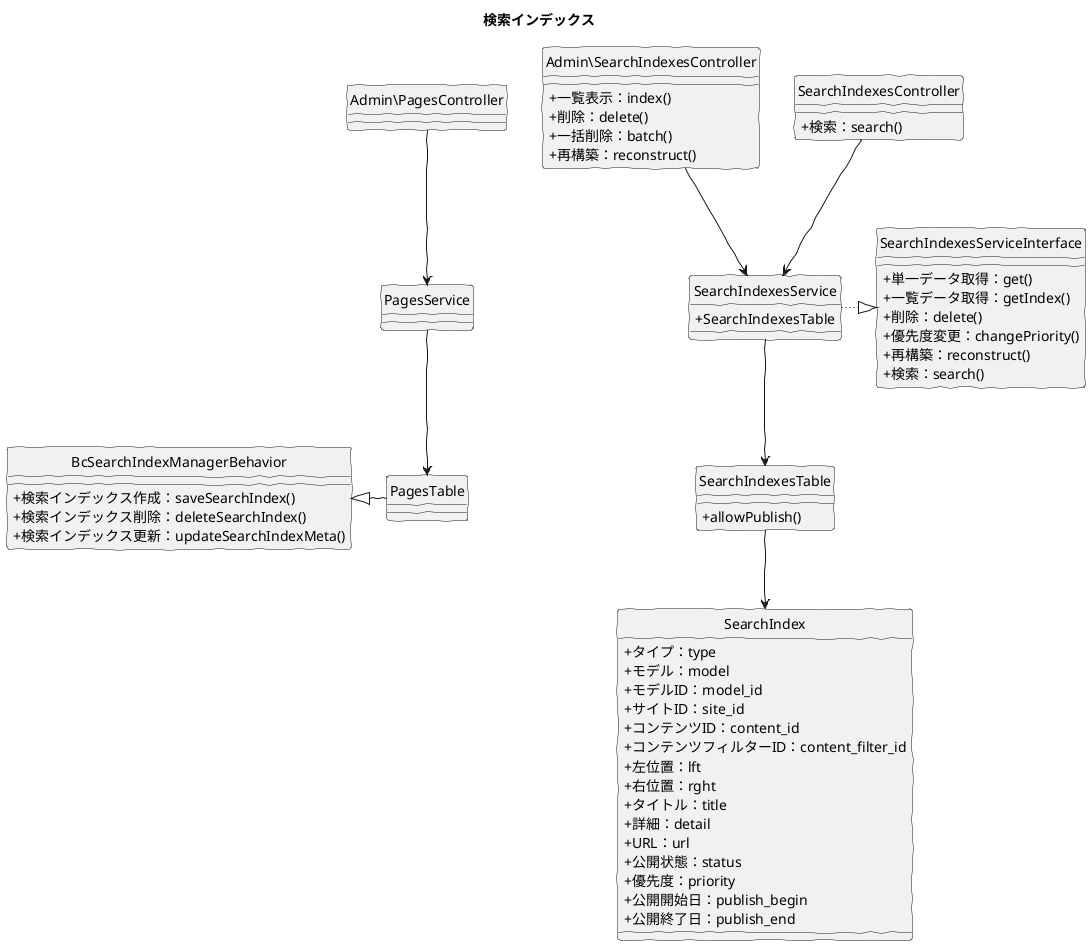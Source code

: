 @startuml
skinparam handwritten true
skinparam backgroundColor white
hide circle
skinparam classAttributeIconSize 0

title 検索インデックス

class Admin\SearchIndexesController {
	+ 一覧表示：index()
	+ 削除：delete()
	+ 一括削除：batch()
	+ 再構築：reconstruct()
}

class SearchIndexesController {
	+ 検索：search()
}

class SearchIndexesServiceInterface {
	+ 単一データ取得：get()
	+ 一覧データ取得：getIndex()
	+ 削除：delete()
	+ 優先度変更：changePriority()
	+ 再構築：reconstruct()
	+ 検索：search()  
}

class SearchIndexesService {
	+ SearchIndexesTable
}

class SearchIndexesTable {
	+ allowPublish()
}

class BcSearchIndexManagerBehavior {
    + 検索インデックス作成：saveSearchIndex()
    + 検索インデックス削除：deleteSearchIndex()
    + 検索インデックス更新：updateSearchIndexMeta()
}

class SearchIndex {
    + タイプ：type
    + モデル：model
    + モデルID：model_id
    + サイトID：site_id
    + コンテンツID：content_id
    + コンテンツフィルターID：content_filter_id
    + 左位置：lft
    + 右位置：rght
    + タイトル：title
    + 詳細：detail
    + URL：url
    + 公開状態：status
    + 優先度：priority
    + 公開開始日：publish_begin
    + 公開終了日：publish_end
}

Admin\SearchIndexesController -down-> SearchIndexesService
SearchIndexesController -down-> SearchIndexesService
SearchIndexesService -right[dotted]-|> SearchIndexesServiceInterface
SearchIndexesService -down-> SearchIndexesTable
SearchIndexesTable -down-> SearchIndex
Admin\PagesController -down-> PagesService
PagesService -down-> PagesTable
PagesTable -left|> BcSearchIndexManagerBehavior

@enduml
